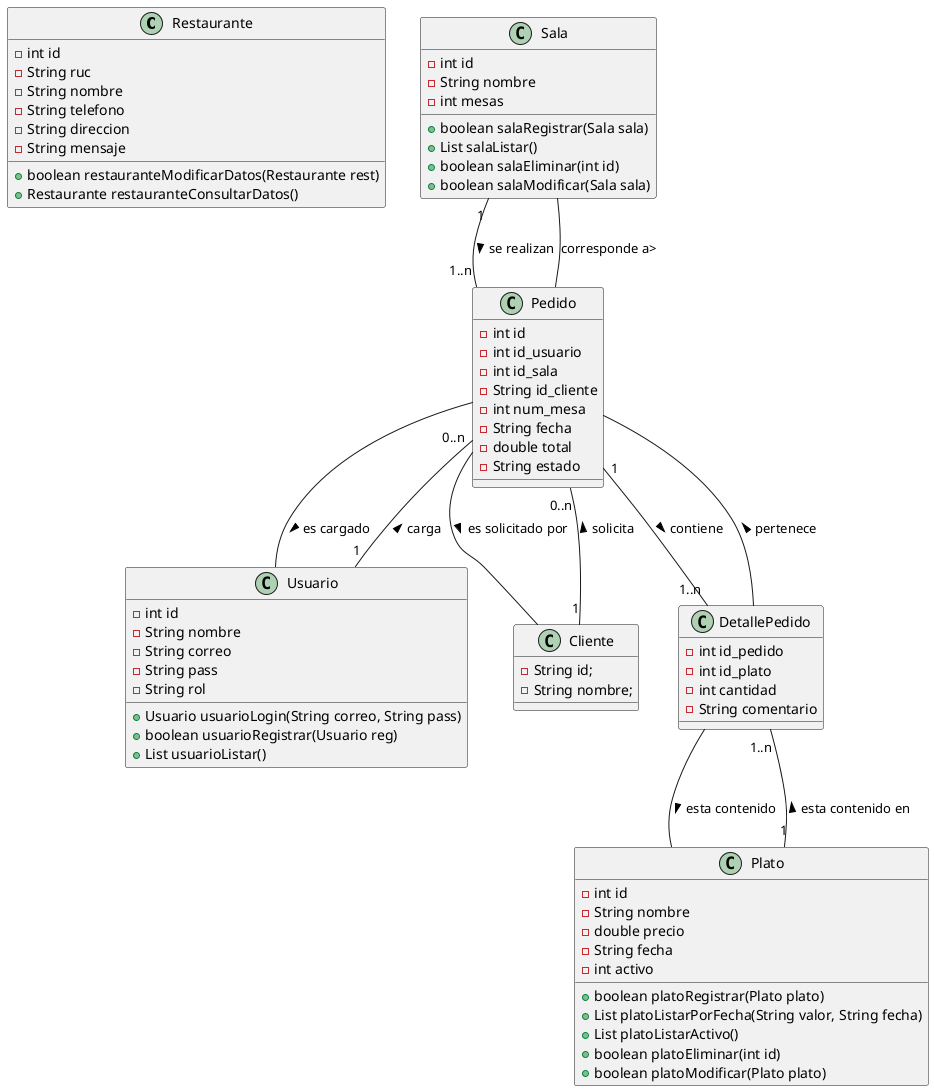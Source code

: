 @startuml

class Restaurante{
    - int id
    - String ruc
    - String nombre
    - String telefono
    - String direccion
    - String mensaje
    + boolean restauranteModificarDatos(Restaurante rest)
    + Restaurante restauranteConsultarDatos()
}

class Sala{
    - int id
    - String nombre
    - int mesas
    + boolean salaRegistrar(Sala sala)
    + List salaListar()
    + boolean salaEliminar(int id)
    + boolean salaModificar(Sala sala)
}

class Usuario{
    - int id
    - String nombre
    - String correo
    - String pass
    - String rol
    + Usuario usuarioLogin(String correo, String pass)
    + boolean usuarioRegistrar(Usuario reg)
    + List usuarioListar()
}

class Cliente{
    - String id;
    - String nombre;
}

class Pedido{
    - int id
    - int id_usuario
    - int id_sala
    - String id_cliente
    - int num_mesa
    - String fecha
    - double total
    - String estado
}

class DetallePedido{
    - int id_pedido
    - int id_plato   
    - int cantidad
    - String comentario
}

class Plato{
    - int id
    - String nombre
    - double precio
    - String fecha
    - int activo
    + boolean platoRegistrar(Plato plato)
    + List platoListarPorFecha(String valor, String fecha)
    + List platoListarActivo()
    + boolean platoEliminar(int id)
    + boolean platoModificar(Plato plato)
}

Usuario "1" -- "0..n" Pedido: carga >
Pedido  --  Usuario: es cargado >
Cliente "1" -- "0..n" Pedido: solicita >
Pedido -- Cliente: es solicitado por >
Sala "1" -- "1..n" Pedido: se realizan >
Pedido -- Sala: corresponde a>
Pedido "1" -- "1..n" DetallePedido: contiene >
DetallePedido -- Pedido: pertenece >
Plato "1" -- "1..n" DetallePedido: esta contenido en >
DetallePedido -- Plato: esta contenido >

@enduml
